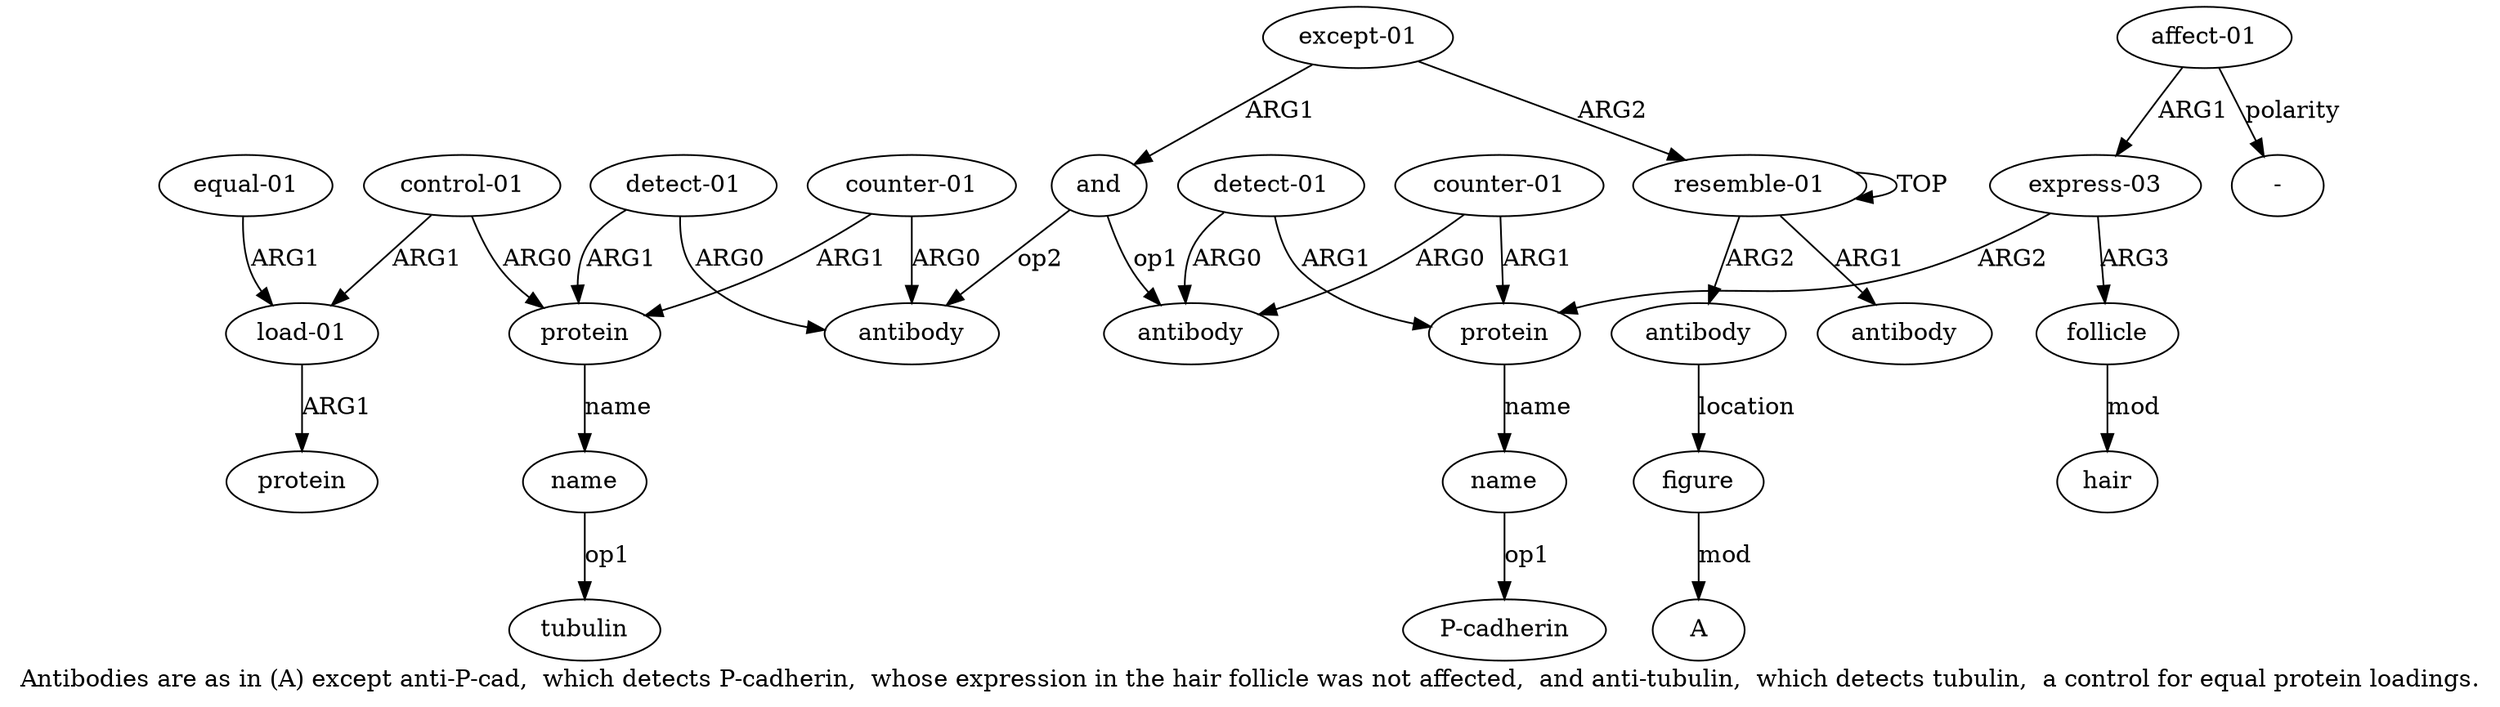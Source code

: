 digraph  {
	graph [label="Antibodies are as in (A) except anti-P-cad,  which detects P-cadherin,  whose expression in the hair follicle was not affected,  \
and anti-tubulin,  which detects tubulin,  a control for equal protein loadings."];
	node [label="\N"];
	a20	 [color=black,
		gold_ind=20,
		gold_label="load-01",
		label="load-01",
		test_ind=20,
		test_label="load-01"];
	a21	 [color=black,
		gold_ind=21,
		gold_label=protein,
		label=protein,
		test_ind=21,
		test_label=protein];
	a20 -> a21 [key=0,
	color=black,
	gold_label=ARG1,
	label=ARG1,
	test_label=ARG1];
a22 [color=black,
	gold_ind=22,
	gold_label="equal-01",
	label="equal-01",
	test_ind=22,
	test_label="equal-01"];
a22 -> a20 [key=0,
color=black,
gold_label=ARG1,
label=ARG1,
test_label=ARG1];
a23 [color=black,
gold_ind=23,
gold_label="detect-01",
label="detect-01",
test_ind=23,
test_label="detect-01"];
a15 [color=black,
gold_ind=15,
gold_label=antibody,
label=antibody,
test_ind=15,
test_label=antibody];
a23 -> a15 [key=0,
color=black,
gold_label=ARG0,
label=ARG0,
test_label=ARG0];
a17 [color=black,
gold_ind=17,
gold_label=protein,
label=protein,
test_ind=17,
test_label=protein];
a23 -> a17 [key=0,
color=black,
gold_label=ARG1,
label=ARG1,
test_label=ARG1];
"a18 tubulin" [color=black,
gold_ind=-1,
gold_label=tubulin,
label=tubulin,
test_ind=-1,
test_label=tubulin];
"a3 A" [color=black,
gold_ind=-1,
gold_label=A,
label=A,
test_ind=-1,
test_label=A];
a14 [color=black,
gold_ind=14,
gold_label="detect-01",
label="detect-01",
test_ind=14,
test_label="detect-01"];
a6 [color=black,
gold_ind=6,
gold_label=antibody,
label=antibody,
test_ind=6,
test_label=antibody];
a14 -> a6 [key=0,
color=black,
gold_label=ARG0,
label=ARG0,
test_label=ARG0];
a8 [color=black,
gold_ind=8,
gold_label=protein,
label=protein,
test_ind=8,
test_label=protein];
a14 -> a8 [key=0,
color=black,
gold_label=ARG1,
label=ARG1,
test_label=ARG1];
a18 [color=black,
gold_ind=18,
gold_label=name,
label=name,
test_ind=18,
test_label=name];
a17 -> a18 [key=0,
color=black,
gold_label=name,
label=name,
test_label=name];
a16 [color=black,
gold_ind=16,
gold_label="counter-01",
label="counter-01",
test_ind=16,
test_label="counter-01"];
a16 -> a15 [key=0,
color=black,
gold_label=ARG0,
label=ARG0,
test_label=ARG0];
a16 -> a17 [key=0,
color=black,
gold_label=ARG1,
label=ARG1,
test_label=ARG1];
a11 [color=black,
gold_ind=11,
gold_label=follicle,
label=follicle,
test_ind=11,
test_label=follicle];
a12 [color=black,
gold_ind=12,
gold_label=hair,
label=hair,
test_ind=12,
test_label=hair];
a11 -> a12 [key=0,
color=black,
gold_label=mod,
label=mod,
test_label=mod];
a10 [color=black,
gold_ind=10,
gold_label="express-03",
label="express-03",
test_ind=10,
test_label="express-03"];
a10 -> a11 [key=0,
color=black,
gold_label=ARG3,
label=ARG3,
test_label=ARG3];
a10 -> a8 [key=0,
color=black,
gold_label=ARG2,
label=ARG2,
test_label=ARG2];
a13 [color=black,
gold_ind=13,
gold_label="affect-01",
label="affect-01",
test_ind=13,
test_label="affect-01"];
a13 -> a10 [key=0,
color=black,
gold_label=ARG1,
label=ARG1,
test_label=ARG1];
"a13 -" [color=black,
gold_ind=-1,
gold_label="-",
label="-",
test_ind=-1,
test_label="-"];
a13 -> "a13 -" [key=0,
color=black,
gold_label=polarity,
label=polarity,
test_label=polarity];
a19 [color=black,
gold_ind=19,
gold_label="control-01",
label="control-01",
test_ind=19,
test_label="control-01"];
a19 -> a20 [key=0,
color=black,
gold_label=ARG1,
label=ARG1,
test_label=ARG1];
a19 -> a17 [key=0,
color=black,
gold_label=ARG0,
label=ARG0,
test_label=ARG0];
a18 -> "a18 tubulin" [key=0,
color=black,
gold_label=op1,
label=op1,
test_label=op1];
a1 [color=black,
gold_ind=1,
gold_label=antibody,
label=antibody,
test_ind=1,
test_label=antibody];
a0 [color=black,
gold_ind=0,
gold_label="resemble-01",
label="resemble-01",
test_ind=0,
test_label="resemble-01"];
a0 -> a1 [key=0,
color=black,
gold_label=ARG1,
label=ARG1,
test_label=ARG1];
a0 -> a0 [key=0,
color=black,
gold_label=TOP,
label=TOP,
test_label=TOP];
a2 [color=black,
gold_ind=2,
gold_label=antibody,
label=antibody,
test_ind=2,
test_label=antibody];
a0 -> a2 [key=0,
color=black,
gold_label=ARG2,
label=ARG2,
test_label=ARG2];
a3 [color=black,
gold_ind=3,
gold_label=figure,
label=figure,
test_ind=3,
test_label=figure];
a3 -> "a3 A" [key=0,
color=black,
gold_label=mod,
label=mod,
test_label=mod];
a2 -> a3 [key=0,
color=black,
gold_label=location,
label=location,
test_label=location];
a5 [color=black,
gold_ind=5,
gold_label=and,
label=and,
test_ind=5,
test_label=and];
a5 -> a15 [key=0,
color=black,
gold_label=op2,
label=op2,
test_label=op2];
a5 -> a6 [key=0,
color=black,
gold_label=op1,
label=op1,
test_label=op1];
a4 [color=black,
gold_ind=4,
gold_label="except-01",
label="except-01",
test_ind=4,
test_label="except-01"];
a4 -> a0 [key=0,
color=black,
gold_label=ARG2,
label=ARG2,
test_label=ARG2];
a4 -> a5 [key=0,
color=black,
gold_label=ARG1,
label=ARG1,
test_label=ARG1];
a7 [color=black,
gold_ind=7,
gold_label="counter-01",
label="counter-01",
test_ind=7,
test_label="counter-01"];
a7 -> a6 [key=0,
color=black,
gold_label=ARG0,
label=ARG0,
test_label=ARG0];
a7 -> a8 [key=0,
color=black,
gold_label=ARG1,
label=ARG1,
test_label=ARG1];
a9 [color=black,
gold_ind=9,
gold_label=name,
label=name,
test_ind=9,
test_label=name];
"a9 P-cadherin" [color=black,
gold_ind=-1,
gold_label="P-cadherin",
label="P-cadherin",
test_ind=-1,
test_label="P-cadherin"];
a9 -> "a9 P-cadherin" [key=0,
color=black,
gold_label=op1,
label=op1,
test_label=op1];
a8 -> a9 [key=0,
color=black,
gold_label=name,
label=name,
test_label=name];
}
